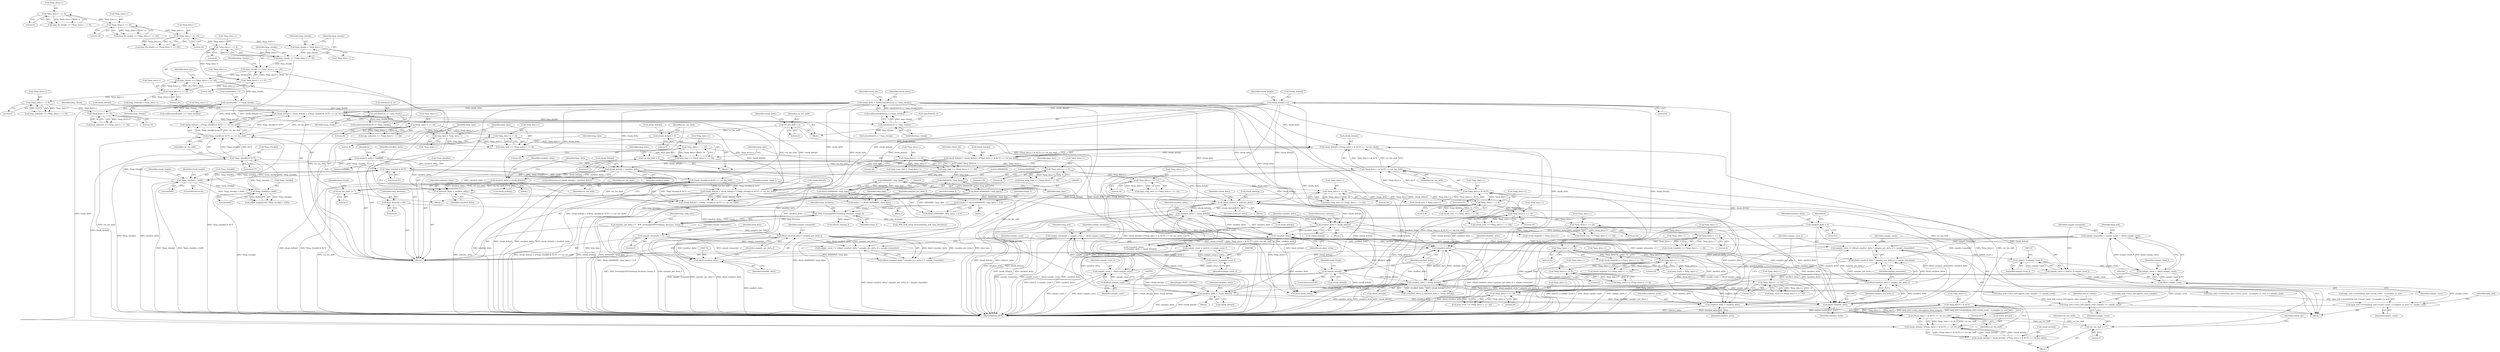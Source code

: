 digraph "0_wildmidi_660b513d99bced8783a4a5984ac2f742c74ebbdd_0@API" {
"1001189" [label="(Call,sample_remainder = sample_count_f - (float) sample_count)"];
"1001191" [label="(Call,sample_count_f - (float) sample_count)"];
"1001186" [label="(Call,(uint32_t) sample_count_f)"];
"1001175" [label="(Call,sample_count_f= (((float) smallest_delta * samples_per_delta_f) + sample_remainder))"];
"1001178" [label="(Call,(float) smallest_delta * samples_per_delta_f)"];
"1001179" [label="(Call,(float) smallest_delta)"];
"1000857" [label="(Call,smallest_delta > chunk_delta[i])"];
"1000855" [label="(Call,!smallest_delta)"];
"1001165" [label="(Call,smallest_delta = chunk_delta[i])"];
"1001056" [label="(Call,chunk_delta[i] = 0)"];
"1000501" [label="(Call,chunk_delta = malloc(sizeof(uint32_t) * hmp_chunks))"];
"1000503" [label="(Call,malloc(sizeof(uint32_t) * hmp_chunks))"];
"1000504" [label="(Call,sizeof(uint32_t) * hmp_chunks)"];
"1000497" [label="(Call,sizeof(uint32_t) * hmp_chunks)"];
"1000490" [label="(Call,sizeof(uint8_t *) * hmp_chunks)"];
"1000327" [label="(Call,hmp_chunks += (*hmp_data++ << 24))"];
"1000329" [label="(Call,*hmp_data++ << 24)"];
"1000322" [label="(Call,*hmp_data++ << 16)"];
"1000315" [label="(Call,*hmp_data++ << 8)"];
"1000292" [label="(Call,*hmp_data++ << 24)"];
"1000285" [label="(Call,*hmp_data++ << 16)"];
"1000278" [label="(Call,*hmp_data++ << 8)"];
"1000320" [label="(Call,hmp_chunks += (*hmp_data++ << 16))"];
"1000313" [label="(Call,hmp_chunks += (*hmp_data++ << 8))"];
"1000308" [label="(Call,hmp_chunks = *hmp_data++)"];
"1001151" [label="(Call,!chunk_delta[i])"];
"1001127" [label="(Call,chunk_delta[i] = chunk_delta[i] + ((*hmp_chunk[i] & 0x7F) << var_len_shift))"];
"1001081" [label="(Call,chunk_delta[i] = chunk_delta[i] + ((*hmp_chunk[i] & 0x7F) << var_len_shift))"];
"1001089" [label="(Call,(*hmp_chunk[i] & 0x7F) << var_len_shift)"];
"1001090" [label="(Call,*hmp_chunk[i] & 0x7F)"];
"1001108" [label="(Call,*hmp_chunk[i] < 0x80)"];
"1001136" [label="(Call,*hmp_chunk[i] & 0x7F)"];
"1001066" [label="(Call,*hmp_chunk[i] < 0x80)"];
"1001097" [label="(Call,var_len_shift += 7)"];
"1001053" [label="(Call,var_len_shift = 0)"];
"1001135" [label="(Call,(*hmp_chunk[i] & 0x7F) << var_len_shift)"];
"1001159" [label="(Call,smallest_delta > chunk_delta[i])"];
"1001157" [label="(Call,!smallest_delta)"];
"1000863" [label="(Call,smallest_delta = chunk_delta[i])"];
"1000843" [label="(Call,chunk_delta[i] -= subtract_delta)"];
"1001172" [label="(Call,subtract_delta = smallest_delta)"];
"1000820" [label="(Call,smallest_delta = 0)"];
"1000771" [label="(Call,subtract_delta = smallest_delta)"];
"1000731" [label="(Call,chunk_delta[i] < smallest_delta)"];
"1000711" [label="(Call,chunk_delta[i] = chunk_delta[i] | ((*hmp_data++ & 0x7F) << var_len_shift))"];
"1000715" [label="(Call,chunk_delta[i] | ((*hmp_data++ & 0x7F) << var_len_shift))"];
"1000685" [label="(Call,chunk_delta[i] = chunk_delta[i] | ((*hmp_data++ & 0x7F) << var_len_shift))"];
"1000689" [label="(Call,chunk_delta[i] | ((*hmp_data++ & 0x7F) << var_len_shift))"];
"1000669" [label="(Call,chunk_delta[i] = 0)"];
"1000693" [label="(Call,(*hmp_data++ & 0x7F) << var_len_shift)"];
"1000694" [label="(Call,*hmp_data++ & 0x7F)"];
"1000657" [label="(Call,*hmp_data++ << 24)"];
"1000650" [label="(Call,*hmp_data++ << 16)"];
"1000643" [label="(Call,*hmp_data++ << 8)"];
"1000607" [label="(Call,*hmp_data++ << 24)"];
"1000598" [label="(Call,*hmp_data++ << 16)"];
"1000589" [label="(Call,*hmp_data++ << 8)"];
"1000566" [label="(Call,*hmp_data++ << 24)"];
"1000559" [label="(Call,*hmp_data++ << 16)"];
"1000552" [label="(Call,*hmp_data++ << 8)"];
"1000449" [label="(Call,*hmp_data++ << 24)"];
"1000442" [label="(Call,*hmp_data++ << 16)"];
"1000435" [label="(Call,*hmp_data++ << 8)"];
"1000392" [label="(Call,*hmp_data++ << 24)"];
"1000385" [label="(Call,*hmp_data++ << 16)"];
"1000378" [label="(Call,*hmp_data++ << 8)"];
"1000358" [label="(Call,*hmp_data++ << 24)"];
"1000351" [label="(Call,*hmp_data++ << 16)"];
"1000344" [label="(Call,*hmp_data++ << 8)"];
"1000720" [label="(Call,*hmp_data++ & 0x7F)"];
"1000700" [label="(Call,var_len_shift += 7)"];
"1000674" [label="(Call,var_len_shift = 0)"];
"1000719" [label="(Call,(*hmp_data++ & 0x7F) << var_len_shift)"];
"1000737" [label="(Call,smallest_delta = chunk_delta[i])"];
"1000522" [label="(Call,smallest_delta = 0xffffffff)"];
"1000777" [label="(Call,(float) smallest_delta * samples_per_delta_f)"];
"1000778" [label="(Call,(float) smallest_delta)"];
"1000423" [label="(Call,samples_per_delta_f = _WM_GetSamplesPerTick(hmp_divisions, tempo_f))"];
"1000425" [label="(Call,_WM_GetSamplesPerTick(hmp_divisions, tempo_f))"];
"1000368" [label="(Call,hmp_divisions = 60)"];
"1000416" [label="(Call,tempo_f = (float) (60000000 / hmp_bpm))"];
"1000418" [label="(Call,(float) (60000000 / hmp_bpm))"];
"1000420" [label="(Call,60000000 / hmp_bpm)"];
"1000390" [label="(Call,hmp_bpm += (*hmp_data++ << 24))"];
"1000383" [label="(Call,hmp_bpm += (*hmp_data++ << 16))"];
"1000376" [label="(Call,hmp_bpm += (*hmp_data++ << 8))"];
"1000371" [label="(Call,hmp_bpm = *hmp_data++)"];
"1000405" [label="(Call,tempo_f = (float) (60000000 / hmp_bpm) + 0.5f)"];
"1000408" [label="(Call,(float) (60000000 / hmp_bpm))"];
"1000410" [label="(Call,60000000 / hmp_bpm)"];
"1000788" [label="(Call,sample_remainder = sample_count_f - (float) sample_count)"];
"1000790" [label="(Call,sample_count_f - (float) sample_count)"];
"1000785" [label="(Call,(uint32_t) sample_count_f)"];
"1000774" [label="(Call,sample_count_f = (((float) smallest_delta * samples_per_delta_f) + sample_remainder))"];
"1000190" [label="(Call,sample_remainder = 0)"];
"1000792" [label="(Call,(float) sample_count)"];
"1000783" [label="(Call,sample_count = (uint32_t) sample_count_f)"];
"1001189" [label="(Call,sample_remainder = sample_count_f - (float) sample_count)"];
"1001193" [label="(Call,(float) sample_count)"];
"1001184" [label="(Call,sample_count = (uint32_t) sample_count_f)"];
"1001177" [label="(Call,((float) smallest_delta * samples_per_delta_f) + sample_remainder)"];
"1001196" [label="(Call,hmp_mdi->events[hmp_mdi->event_count - 1].samples_to_next += sample_count)"];
"1001209" [label="(Call,hmp_mdi->extra_info.approx_total_samples += sample_count)"];
"1001109" [label="(Call,*hmp_chunk[i])"];
"1000359" [label="(Call,*hmp_data++)"];
"1001058" [label="(Identifier,chunk_delta)"];
"1000279" [label="(Call,*hmp_data++)"];
"1000443" [label="(Call,*hmp_data++)"];
"1001053" [label="(Call,var_len_shift = 0)"];
"1001183" [label="(Identifier,sample_remainder)"];
"1000386" [label="(Call,*hmp_data++)"];
"1000731" [label="(Call,chunk_delta[i] < smallest_delta)"];
"1000335" [label="(Identifier,hmp_size)"];
"1000854" [label="(Call,(!smallest_delta)\n                        || (smallest_delta > chunk_delta[i]))"];
"1001057" [label="(Call,chunk_delta[i])"];
"1000442" [label="(Call,*hmp_data++ << 16)"];
"1000690" [label="(Call,chunk_delta[i])"];
"1000739" [label="(Call,chunk_delta[i])"];
"1001082" [label="(Call,chunk_delta[i])"];
"1000405" [label="(Call,tempo_f = (float) (60000000 / hmp_bpm) + 0.5f)"];
"1000736" [label="(Block,)"];
"1000497" [label="(Call,sizeof(uint32_t) * hmp_chunks)"];
"1000426" [label="(Identifier,hmp_divisions)"];
"1000743" [label="(Identifier,hmp_data)"];
"1000594" [label="(Call,chunk_length[i] += (*hmp_data++ << 16))"];
"1001102" [label="(Identifier,hmp_chunk)"];
"1000732" [label="(Call,chunk_delta[i])"];
"1001152" [label="(Call,chunk_delta[i])"];
"1000433" [label="(Call,hmp_song_time += (*hmp_data++ << 8))"];
"1000429" [label="(Identifier,hmp_song_time)"];
"1001193" [label="(Call,(float) sample_count)"];
"1000699" [label="(Identifier,var_len_shift)"];
"1001181" [label="(Identifier,smallest_delta)"];
"1000345" [label="(Call,*hmp_data++)"];
"1001195" [label="(Identifier,sample_count)"];
"1000792" [label="(Call,(float) sample_count)"];
"1001174" [label="(Identifier,smallest_delta)"];
"1000326" [label="(Literal,16)"];
"1000843" [label="(Call,chunk_delta[i] -= subtract_delta)"];
"1001160" [label="(Identifier,smallest_delta)"];
"1000412" [label="(Identifier,hmp_bpm)"];
"1000396" [label="(Literal,24)"];
"1000705" [label="(Identifier,chunk_ofs)"];
"1000737" [label="(Call,smallest_delta = chunk_delta[i])"];
"1001164" [label="(Block,)"];
"1000636" [label="(Call,hmp_track = *hmp_data++)"];
"1001175" [label="(Call,sample_count_f= (((float) smallest_delta * samples_per_delta_f) + sample_remainder))"];
"1000435" [label="(Call,*hmp_data++ << 8)"];
"1001141" [label="(Literal,0x7F)"];
"1000342" [label="(Call,hmp_unknown += (*hmp_data++ << 8))"];
"1000695" [label="(Call,*hmp_data++)"];
"1000377" [label="(Identifier,hmp_bpm)"];
"1000315" [label="(Call,*hmp_data++ << 8)"];
"1000344" [label="(Call,*hmp_data++ << 8)"];
"1000771" [label="(Call,subtract_delta = smallest_delta)"];
"1000407" [label="(Call,(float) (60000000 / hmp_bpm) + 0.5f)"];
"1000808" [label="(Call,hmp_mdi->extra_info.approx_total_samples += sample_count)"];
"1000490" [label="(Call,sizeof(uint8_t *) * hmp_chunks)"];
"1000502" [label="(Identifier,chunk_delta)"];
"1000607" [label="(Call,*hmp_data++ << 24)"];
"1000822" [label="(Literal,0)"];
"1000293" [label="(Call,*hmp_data++)"];
"1001078" [label="(Identifier,chunk_length)"];
"1000378" [label="(Call,*hmp_data++ << 8)"];
"1000598" [label="(Call,*hmp_data++ << 16)"];
"1001089" [label="(Call,(*hmp_chunk[i] & 0x7F) << var_len_shift)"];
"1000599" [label="(Call,*hmp_data++)"];
"1000321" [label="(Identifier,hmp_chunks)"];
"1001127" [label="(Call,chunk_delta[i] = chunk_delta[i] + ((*hmp_chunk[i] & 0x7F) << var_len_shift))"];
"1001215" [label="(Identifier,sample_count)"];
"1000863" [label="(Call,smallest_delta = chunk_delta[i])"];
"1000648" [label="(Call,hmp_track += (*hmp_data++ << 16))"];
"1000785" [label="(Call,(uint32_t) sample_count_f)"];
"1000686" [label="(Call,chunk_delta[i])"];
"1000776" [label="(Call,((float) smallest_delta * samples_per_delta_f) + sample_remainder)"];
"1001271" [label="(Call,free(chunk_delta))"];
"1000735" [label="(Identifier,smallest_delta)"];
"1000501" [label="(Call,chunk_delta = malloc(sizeof(uint32_t) * hmp_chunks))"];
"1001173" [label="(Identifier,subtract_delta)"];
"1000674" [label="(Call,var_len_shift = 0)"];
"1000106" [label="(Block,)"];
"1000425" [label="(Call,_WM_GetSamplesPerTick(hmp_divisions, tempo_f))"];
"1001157" [label="(Call,!smallest_delta)"];
"1001182" [label="(Identifier,samples_per_delta_f)"];
"1000556" [label="(Literal,8)"];
"1000702" [label="(Literal,7)"];
"1000491" [label="(Call,sizeof(uint8_t *))"];
"1000523" [label="(Identifier,smallest_delta)"];
"1000651" [label="(Call,*hmp_data++)"];
"1000420" [label="(Call,60000000 / hmp_bpm)"];
"1000406" [label="(Identifier,tempo_f)"];
"1000780" [label="(Identifier,smallest_delta)"];
"1000484" [label="(Call,(uint32_t)tempo_f)"];
"1000552" [label="(Call,*hmp_data++ << 8)"];
"1000567" [label="(Call,*hmp_data++)"];
"1000362" [label="(Literal,24)"];
"1000869" [label="(ControlStructure,do)"];
"1000404" [label="(Block,)"];
"1000322" [label="(Call,*hmp_data++ << 16)"];
"1001178" [label="(Call,(float) smallest_delta * samples_per_delta_f)"];
"1000570" [label="(Literal,24)"];
"1000330" [label="(Call,*hmp_data++)"];
"1001131" [label="(Call,chunk_delta[i] + ((*hmp_chunk[i] & 0x7F) << var_len_shift))"];
"1000496" [label="(Call,malloc(sizeof(uint32_t) * hmp_chunks))"];
"1001179" [label="(Call,(float) smallest_delta)"];
"1001066" [label="(Call,*hmp_chunk[i] < 0x80)"];
"1000191" [label="(Identifier,sample_remainder)"];
"1001209" [label="(Call,hmp_mdi->extra_info.approx_total_samples += sample_count)"];
"1000550" [label="(Call,chunk_num += (*hmp_data++ << 8))"];
"1001055" [label="(Literal,0)"];
"1000415" [label="(Block,)"];
"1000384" [label="(Identifier,hmp_bpm)"];
"1001200" [label="(Identifier,hmp_mdi)"];
"1000352" [label="(Call,*hmp_data++)"];
"1001085" [label="(Call,chunk_delta[i] + ((*hmp_chunk[i] & 0x7F) << var_len_shift))"];
"1001159" [label="(Call,smallest_delta > chunk_delta[i])"];
"1000282" [label="(Literal,8)"];
"1001170" [label="(JumpTarget,NEXT_CHUNK:)"];
"1001189" [label="(Call,sample_remainder = sample_count_f - (float) sample_count)"];
"1000847" [label="(Identifier,subtract_delta)"];
"1000427" [label="(Identifier,tempo_f)"];
"1000655" [label="(Call,hmp_track += (*hmp_data++ << 24))"];
"1001184" [label="(Call,sample_count = (uint32_t) sample_count_f)"];
"1000440" [label="(Call,hmp_song_time += (*hmp_data++ << 16))"];
"1000864" [label="(Identifier,smallest_delta)"];
"1000856" [label="(Identifier,smallest_delta)"];
"1000719" [label="(Call,(*hmp_data++ & 0x7F) << var_len_shift)"];
"1000641" [label="(Call,hmp_track += (*hmp_data++ << 8))"];
"1000383" [label="(Call,hmp_bpm += (*hmp_data++ << 16))"];
"1000195" [label="(Identifier,hmp_data)"];
"1001191" [label="(Call,sample_count_f - (float) sample_count)"];
"1000728" [label="(Identifier,chunk_ofs)"];
"1000557" [label="(Call,chunk_num += (*hmp_data++ << 16))"];
"1000644" [label="(Call,*hmp_data++)"];
"1000489" [label="(Call,malloc(sizeof(uint8_t *) * hmp_chunks))"];
"1000773" [label="(Identifier,smallest_delta)"];
"1000658" [label="(Call,*hmp_data++)"];
"1000351" [label="(Call,*hmp_data++ << 16)"];
"1000791" [label="(Identifier,sample_count_f)"];
"1000654" [label="(Literal,16)"];
"1000794" [label="(Identifier,sample_count)"];
"1001099" [label="(Literal,7)"];
"1000725" [label="(Identifier,var_len_shift)"];
"1001108" [label="(Call,*hmp_chunk[i] < 0x80)"];
"1000563" [label="(Literal,16)"];
"1000192" [label="(Literal,0)"];
"1000589" [label="(Call,*hmp_data++ << 8)"];
"1001064" [label="(Identifier,chunk_length)"];
"1000389" [label="(Literal,16)"];
"1000608" [label="(Call,*hmp_data++)"];
"1000724" [label="(Literal,0x7F)"];
"1001117" [label="(Identifier,chunk_length)"];
"1000390" [label="(Call,hmp_bpm += (*hmp_data++ << 24))"];
"1000296" [label="(Literal,24)"];
"1000868" [label="(ControlStructure,continue;)"];
"1000408" [label="(Call,(float) (60000000 / hmp_bpm))"];
"1000559" [label="(Call,*hmp_data++ << 16)"];
"1000566" [label="(Call,*hmp_data++ << 24)"];
"1000781" [label="(Identifier,samples_per_delta_f)"];
"1000413" [label="(Literal,0.5f)"];
"1000855" [label="(Call,!smallest_delta)"];
"1000698" [label="(Literal,0x7F)"];
"1000789" [label="(Identifier,sample_remainder)"];
"1001142" [label="(Identifier,var_len_shift)"];
"1000504" [label="(Call,sizeof(uint32_t) * hmp_chunks)"];
"1000398" [label="(Identifier,hmp_size)"];
"1000527" [label="(Identifier,i)"];
"1000310" [label="(Call,*hmp_data++)"];
"1000870" [label="(Block,)"];
"1000507" [label="(Identifier,hmp_chunks)"];
"1001208" [label="(Identifier,sample_count)"];
"1000738" [label="(Identifier,smallest_delta)"];
"1000428" [label="(Call,hmp_song_time = *hmp_data++)"];
"1000782" [label="(Identifier,sample_remainder)"];
"1000553" [label="(Call,*hmp_data++)"];
"1000371" [label="(Call,hmp_bpm = *hmp_data++)"];
"1000308" [label="(Call,hmp_chunks = *hmp_data++)"];
"1001210" [label="(Call,hmp_mdi->extra_info.approx_total_samples)"];
"1000819" [label="(Block,)"];
"1000700" [label="(Call,var_len_shift += 7)"];
"1001287" [label="(MethodReturn,RET)"];
"1000784" [label="(Identifier,sample_count)"];
"1000329" [label="(Call,*hmp_data++ << 24)"];
"1001097" [label="(Call,var_len_shift += 7)"];
"1000850" [label="(Identifier,chunk_delta)"];
"1000859" [label="(Call,chunk_delta[i])"];
"1000788" [label="(Call,sample_remainder = sample_count_f - (float) sample_count)"];
"1000424" [label="(Identifier,samples_per_delta_f)"];
"1001186" [label="(Call,(uint32_t) sample_count_f)"];
"1000333" [label="(Literal,24)"];
"1001062" [label="(Call,chunk_length[i] && *hmp_chunk[i] < 0x80)"];
"1000715" [label="(Call,chunk_delta[i] | ((*hmp_data++ & 0x7F) << var_len_shift))"];
"1000376" [label="(Call,hmp_bpm += (*hmp_data++ << 8))"];
"1001098" [label="(Identifier,var_len_shift)"];
"1000382" [label="(Literal,8)"];
"1001196" [label="(Call,hmp_mdi->events[hmp_mdi->event_count - 1].samples_to_next += sample_count)"];
"1001190" [label="(Identifier,sample_remainder)"];
"1000511" [label="(Call,sizeof(uint32_t) * hmp_chunks)"];
"1001137" [label="(Call,*hmp_chunk[i])"];
"1001054" [label="(Identifier,var_len_shift)"];
"1000393" [label="(Call,*hmp_data++)"];
"1000643" [label="(Call,*hmp_data++ << 8)"];
"1000379" [label="(Call,*hmp_data++)"];
"1001166" [label="(Identifier,smallest_delta)"];
"1000285" [label="(Call,*hmp_data++ << 16)"];
"1000585" [label="(Call,chunk_length[i] += (*hmp_data++ << 8))"];
"1000411" [label="(Literal,60000000)"];
"1000877" [label="(Identifier,hmp_chunk)"];
"1001176" [label="(Identifier,sample_count_f)"];
"1001172" [label="(Call,subtract_delta = smallest_delta)"];
"1000447" [label="(Call,hmp_song_time += (*hmp_data++ << 24))"];
"1001091" [label="(Call,*hmp_chunk[i])"];
"1000844" [label="(Call,chunk_delta[i])"];
"1000290" [label="(Call,hmp_file_length += (*hmp_data++ << 24))"];
"1000650" [label="(Call,*hmp_data++ << 16)"];
"1000817" [label="(Identifier,end_of_chunks)"];
"1001071" [label="(Literal,0x80)"];
"1000349" [label="(Call,hmp_unknown += (*hmp_data++ << 16))"];
"1000479" [label="(Call,_WM_midi_setup_divisions(hmp_mdi, hmp_divisions))"];
"1000661" [label="(Literal,24)"];
"1000545" [label="(Call,chunk_num = *hmp_data++)"];
"1000842" [label="(Block,)"];
"1000602" [label="(Literal,16)"];
"1000684" [label="(Block,)"];
"1001056" [label="(Call,chunk_delta[i] = 0)"];
"1000320" [label="(Call,hmp_chunks += (*hmp_data++ << 16))"];
"1001090" [label="(Call,*hmp_chunk[i] & 0x7F)"];
"1001156" [label="(Call,(!smallest_delta) || (smallest_delta > chunk_delta[i]))"];
"1000289" [label="(Literal,16)"];
"1001145" [label="(Identifier,hmp_chunk)"];
"1000372" [label="(Identifier,hmp_bpm)"];
"1000313" [label="(Call,hmp_chunks += (*hmp_data++ << 8))"];
"1000368" [label="(Call,hmp_divisions = 60)"];
"1001188" [label="(Identifier,sample_count_f)"];
"1000712" [label="(Call,chunk_delta[i])"];
"1000453" [label="(Literal,24)"];
"1000328" [label="(Identifier,hmp_chunks)"];
"1000593" [label="(Literal,8)"];
"1001095" [label="(Literal,0x7F)"];
"1001161" [label="(Call,chunk_delta[i])"];
"1000358" [label="(Call,*hmp_data++ << 24)"];
"1001136" [label="(Call,*hmp_chunk[i] & 0x7F)"];
"1000701" [label="(Identifier,var_len_shift)"];
"1000720" [label="(Call,*hmp_data++ & 0x7F)"];
"1000673" [label="(Literal,0)"];
"1000278" [label="(Call,*hmp_data++ << 8)"];
"1001192" [label="(Identifier,sample_count_f)"];
"1000657" [label="(Call,*hmp_data++ << 24)"];
"1000778" [label="(Call,(float) smallest_delta)"];
"1000283" [label="(Call,hmp_file_length += (*hmp_data++ << 16))"];
"1000694" [label="(Call,*hmp_data++ & 0x7F)"];
"1000385" [label="(Call,*hmp_data++ << 16)"];
"1001165" [label="(Call,smallest_delta = chunk_delta[i])"];
"1000858" [label="(Identifier,smallest_delta)"];
"1000416" [label="(Call,tempo_f = (float) (60000000 / hmp_bpm))"];
"1000685" [label="(Call,chunk_delta[i] = chunk_delta[i] | ((*hmp_data++ & 0x7F) << var_len_shift))"];
"1000693" [label="(Call,(*hmp_data++ & 0x7F) << var_len_shift)"];
"1000503" [label="(Call,malloc(sizeof(uint32_t) * hmp_chunks))"];
"1001177" [label="(Call,((float) smallest_delta * samples_per_delta_f) + sample_remainder)"];
"1000417" [label="(Identifier,tempo_f)"];
"1000369" [label="(Identifier,hmp_divisions)"];
"1000689" [label="(Call,chunk_delta[i] | ((*hmp_data++ & 0x7F) << var_len_shift))"];
"1000498" [label="(Call,sizeof(uint32_t))"];
"1000675" [label="(Identifier,var_len_shift)"];
"1000676" [label="(Literal,0)"];
"1001073" [label="(ControlStructure,do)"];
"1000450" [label="(Call,*hmp_data++)"];
"1001185" [label="(Identifier,sample_count)"];
"1000355" [label="(Literal,16)"];
"1000316" [label="(Call,*hmp_data++)"];
"1000423" [label="(Call,samples_per_delta_f = _WM_GetSamplesPerTick(hmp_divisions, tempo_f))"];
"1001074" [label="(Block,)"];
"1000560" [label="(Call,*hmp_data++)"];
"1000799" [label="(Identifier,hmp_mdi)"];
"1001212" [label="(Identifier,hmp_mdi)"];
"1000857" [label="(Call,smallest_delta > chunk_delta[i])"];
"1000564" [label="(Call,chunk_num += (*hmp_data++ << 24))"];
"1000669" [label="(Call,chunk_delta[i] = 0)"];
"1000524" [label="(Literal,0xffffffff)"];
"1001135" [label="(Call,(*hmp_chunk[i] & 0x7F) << var_len_shift)"];
"1000286" [label="(Call,*hmp_data++)"];
"1000439" [label="(Literal,8)"];
"1000505" [label="(Call,sizeof(uint32_t))"];
"1001060" [label="(Literal,0)"];
"1000327" [label="(Call,hmp_chunks += (*hmp_data++ << 24))"];
"1000418" [label="(Call,(float) (60000000 / hmp_bpm))"];
"1000392" [label="(Call,*hmp_data++ << 24)"];
"1000410" [label="(Call,60000000 / hmp_bpm)"];
"1000500" [label="(Identifier,hmp_chunks)"];
"1000821" [label="(Identifier,smallest_delta)"];
"1000721" [label="(Call,*hmp_data++)"];
"1000323" [label="(Call,*hmp_data++)"];
"1001158" [label="(Identifier,smallest_delta)"];
"1000446" [label="(Literal,16)"];
"1000774" [label="(Call,sample_count_f = (((float) smallest_delta * samples_per_delta_f) + sample_remainder))"];
"1001113" [label="(Literal,0x80)"];
"1000865" [label="(Call,chunk_delta[i])"];
"1000493" [label="(Identifier,hmp_chunks)"];
"1000190" [label="(Call,sample_remainder = 0)"];
"1001081" [label="(Call,chunk_delta[i] = chunk_delta[i] + ((*hmp_chunk[i] & 0x7F) << var_len_shift))"];
"1000795" [label="(Call,hmp_mdi->events[hmp_mdi->event_count - 1].samples_to_next += sample_count)"];
"1000777" [label="(Call,(float) smallest_delta * samples_per_delta_f)"];
"1001151" [label="(Call,!chunk_delta[i])"];
"1000309" [label="(Identifier,hmp_chunks)"];
"1000730" [label="(ControlStructure,if (chunk_delta[i] < smallest_delta))"];
"1000314" [label="(Identifier,hmp_chunks)"];
"1000711" [label="(Call,chunk_delta[i] = chunk_delta[i] | ((*hmp_data++ & 0x7F) << var_len_shift))"];
"1000337" [label="(Call,hmp_unknown = *hmp_data++)"];
"1000534" [label="(Block,)"];
"1000292" [label="(Call,*hmp_data++ << 24)"];
"1000647" [label="(Literal,8)"];
"1001197" [label="(Call,hmp_mdi->events[hmp_mdi->event_count - 1].samples_to_next)"];
"1000790" [label="(Call,sample_count_f - (float) sample_count)"];
"1000783" [label="(Call,sample_count = (uint32_t) sample_count_f)"];
"1001167" [label="(Call,chunk_delta[i])"];
"1001067" [label="(Call,*hmp_chunk[i])"];
"1001096" [label="(Identifier,var_len_shift)"];
"1000522" [label="(Call,smallest_delta = 0xffffffff)"];
"1001128" [label="(Call,chunk_delta[i])"];
"1000449" [label="(Call,*hmp_data++ << 24)"];
"1000590" [label="(Call,*hmp_data++)"];
"1000276" [label="(Call,hmp_file_length += (*hmp_data++ << 8))"];
"1000391" [label="(Identifier,hmp_bpm)"];
"1000603" [label="(Call,chunk_length[i] += (*hmp_data++ << 24))"];
"1000348" [label="(Literal,8)"];
"1000670" [label="(Call,chunk_delta[i])"];
"1000436" [label="(Call,*hmp_data++)"];
"1000509" [label="(Identifier,chunk_ofs)"];
"1000825" [label="(Identifier,i)"];
"1000862" [label="(Block,)"];
"1000578" [label="(Call,chunk_length[i] = *hmp_data++)"];
"1000680" [label="(Identifier,hmp_data)"];
"1000611" [label="(Literal,24)"];
"1000370" [label="(Literal,60)"];
"1000775" [label="(Identifier,sample_count_f)"];
"1000787" [label="(Identifier,sample_count_f)"];
"1000716" [label="(Call,chunk_delta[i])"];
"1000356" [label="(Call,hmp_unknown += (*hmp_data++ << 24))"];
"1000772" [label="(Identifier,subtract_delta)"];
"1000373" [label="(Call,*hmp_data++)"];
"1000319" [label="(Literal,8)"];
"1000820" [label="(Call,smallest_delta = 0)"];
"1000421" [label="(Literal,60000000)"];
"1000422" [label="(Identifier,hmp_bpm)"];
"1001189" -> "1000819"  [label="AST: "];
"1001189" -> "1001191"  [label="CFG: "];
"1001190" -> "1001189"  [label="AST: "];
"1001191" -> "1001189"  [label="AST: "];
"1001200" -> "1001189"  [label="CFG: "];
"1001189" -> "1001287"  [label="DDG: sample_remainder"];
"1001189" -> "1001287"  [label="DDG: sample_count_f - (float) sample_count"];
"1001189" -> "1001175"  [label="DDG: sample_remainder"];
"1001189" -> "1001177"  [label="DDG: sample_remainder"];
"1001191" -> "1001189"  [label="DDG: sample_count_f"];
"1001191" -> "1001189"  [label="DDG: (float) sample_count"];
"1001191" -> "1001193"  [label="CFG: "];
"1001192" -> "1001191"  [label="AST: "];
"1001193" -> "1001191"  [label="AST: "];
"1001191" -> "1001287"  [label="DDG: sample_count_f"];
"1001191" -> "1001287"  [label="DDG: (float) sample_count"];
"1001186" -> "1001191"  [label="DDG: sample_count_f"];
"1001193" -> "1001191"  [label="DDG: sample_count"];
"1001186" -> "1001184"  [label="AST: "];
"1001186" -> "1001188"  [label="CFG: "];
"1001187" -> "1001186"  [label="AST: "];
"1001188" -> "1001186"  [label="AST: "];
"1001184" -> "1001186"  [label="CFG: "];
"1001186" -> "1001184"  [label="DDG: sample_count_f"];
"1001175" -> "1001186"  [label="DDG: sample_count_f"];
"1001175" -> "1000819"  [label="AST: "];
"1001175" -> "1001177"  [label="CFG: "];
"1001176" -> "1001175"  [label="AST: "];
"1001177" -> "1001175"  [label="AST: "];
"1001185" -> "1001175"  [label="CFG: "];
"1001175" -> "1001287"  [label="DDG: ((float) smallest_delta * samples_per_delta_f) + sample_remainder"];
"1001178" -> "1001175"  [label="DDG: (float) smallest_delta"];
"1001178" -> "1001175"  [label="DDG: samples_per_delta_f"];
"1000788" -> "1001175"  [label="DDG: sample_remainder"];
"1001178" -> "1001177"  [label="AST: "];
"1001178" -> "1001182"  [label="CFG: "];
"1001179" -> "1001178"  [label="AST: "];
"1001182" -> "1001178"  [label="AST: "];
"1001183" -> "1001178"  [label="CFG: "];
"1001178" -> "1001287"  [label="DDG: (float) smallest_delta"];
"1001178" -> "1001287"  [label="DDG: samples_per_delta_f"];
"1001178" -> "1001177"  [label="DDG: (float) smallest_delta"];
"1001178" -> "1001177"  [label="DDG: samples_per_delta_f"];
"1001179" -> "1001178"  [label="DDG: smallest_delta"];
"1000777" -> "1001178"  [label="DDG: samples_per_delta_f"];
"1001179" -> "1001181"  [label="CFG: "];
"1001180" -> "1001179"  [label="AST: "];
"1001181" -> "1001179"  [label="AST: "];
"1001182" -> "1001179"  [label="CFG: "];
"1001179" -> "1001287"  [label="DDG: smallest_delta"];
"1000857" -> "1001179"  [label="DDG: smallest_delta"];
"1001165" -> "1001179"  [label="DDG: smallest_delta"];
"1000863" -> "1001179"  [label="DDG: smallest_delta"];
"1001159" -> "1001179"  [label="DDG: smallest_delta"];
"1000855" -> "1001179"  [label="DDG: smallest_delta"];
"1001157" -> "1001179"  [label="DDG: smallest_delta"];
"1000820" -> "1001179"  [label="DDG: smallest_delta"];
"1000857" -> "1000854"  [label="AST: "];
"1000857" -> "1000859"  [label="CFG: "];
"1000858" -> "1000857"  [label="AST: "];
"1000859" -> "1000857"  [label="AST: "];
"1000854" -> "1000857"  [label="CFG: "];
"1000857" -> "1001287"  [label="DDG: smallest_delta"];
"1000857" -> "1001287"  [label="DDG: chunk_delta[i]"];
"1000857" -> "1000843"  [label="DDG: chunk_delta[i]"];
"1000857" -> "1000855"  [label="DDG: smallest_delta"];
"1000857" -> "1000854"  [label="DDG: smallest_delta"];
"1000857" -> "1000854"  [label="DDG: chunk_delta[i]"];
"1000855" -> "1000857"  [label="DDG: smallest_delta"];
"1000843" -> "1000857"  [label="DDG: chunk_delta[i]"];
"1000501" -> "1000857"  [label="DDG: chunk_delta"];
"1000857" -> "1000863"  [label="DDG: chunk_delta[i]"];
"1000857" -> "1001157"  [label="DDG: smallest_delta"];
"1000857" -> "1001172"  [label="DDG: smallest_delta"];
"1000857" -> "1001271"  [label="DDG: chunk_delta[i]"];
"1000855" -> "1000854"  [label="AST: "];
"1000855" -> "1000856"  [label="CFG: "];
"1000856" -> "1000855"  [label="AST: "];
"1000858" -> "1000855"  [label="CFG: "];
"1000854" -> "1000855"  [label="CFG: "];
"1000855" -> "1001287"  [label="DDG: smallest_delta"];
"1000855" -> "1000854"  [label="DDG: smallest_delta"];
"1001165" -> "1000855"  [label="DDG: smallest_delta"];
"1000863" -> "1000855"  [label="DDG: smallest_delta"];
"1001159" -> "1000855"  [label="DDG: smallest_delta"];
"1001157" -> "1000855"  [label="DDG: smallest_delta"];
"1000820" -> "1000855"  [label="DDG: smallest_delta"];
"1000855" -> "1001157"  [label="DDG: smallest_delta"];
"1000855" -> "1001172"  [label="DDG: smallest_delta"];
"1001165" -> "1001164"  [label="AST: "];
"1001165" -> "1001167"  [label="CFG: "];
"1001166" -> "1001165"  [label="AST: "];
"1001167" -> "1001165"  [label="AST: "];
"1001170" -> "1001165"  [label="CFG: "];
"1001165" -> "1001287"  [label="DDG: smallest_delta"];
"1001165" -> "1001287"  [label="DDG: chunk_delta[i]"];
"1001165" -> "1001157"  [label="DDG: smallest_delta"];
"1001056" -> "1001165"  [label="DDG: chunk_delta[i]"];
"1000501" -> "1001165"  [label="DDG: chunk_delta"];
"1001151" -> "1001165"  [label="DDG: chunk_delta[i]"];
"1001159" -> "1001165"  [label="DDG: chunk_delta[i]"];
"1001081" -> "1001165"  [label="DDG: chunk_delta[i]"];
"1001165" -> "1001172"  [label="DDG: smallest_delta"];
"1001056" -> "1000870"  [label="AST: "];
"1001056" -> "1001060"  [label="CFG: "];
"1001057" -> "1001056"  [label="AST: "];
"1001060" -> "1001056"  [label="AST: "];
"1001064" -> "1001056"  [label="CFG: "];
"1001056" -> "1001287"  [label="DDG: chunk_delta[i]"];
"1001056" -> "1000843"  [label="DDG: chunk_delta[i]"];
"1001056" -> "1001081"  [label="DDG: chunk_delta[i]"];
"1001056" -> "1001085"  [label="DDG: chunk_delta[i]"];
"1001056" -> "1001127"  [label="DDG: chunk_delta[i]"];
"1001056" -> "1001131"  [label="DDG: chunk_delta[i]"];
"1001056" -> "1001159"  [label="DDG: chunk_delta[i]"];
"1001056" -> "1001271"  [label="DDG: chunk_delta[i]"];
"1000501" -> "1000106"  [label="AST: "];
"1000501" -> "1000503"  [label="CFG: "];
"1000502" -> "1000501"  [label="AST: "];
"1000503" -> "1000501"  [label="AST: "];
"1000509" -> "1000501"  [label="CFG: "];
"1000503" -> "1000501"  [label="DDG: sizeof(uint32_t) * hmp_chunks"];
"1000501" -> "1000689"  [label="DDG: chunk_delta"];
"1000501" -> "1000715"  [label="DDG: chunk_delta"];
"1000501" -> "1000731"  [label="DDG: chunk_delta"];
"1000501" -> "1000737"  [label="DDG: chunk_delta"];
"1000501" -> "1000843"  [label="DDG: chunk_delta"];
"1000501" -> "1000863"  [label="DDG: chunk_delta"];
"1000501" -> "1001081"  [label="DDG: chunk_delta"];
"1000501" -> "1001085"  [label="DDG: chunk_delta"];
"1000501" -> "1001127"  [label="DDG: chunk_delta"];
"1000501" -> "1001131"  [label="DDG: chunk_delta"];
"1000501" -> "1001151"  [label="DDG: chunk_delta"];
"1000501" -> "1001159"  [label="DDG: chunk_delta"];
"1000501" -> "1001271"  [label="DDG: chunk_delta"];
"1000503" -> "1000504"  [label="CFG: "];
"1000504" -> "1000503"  [label="AST: "];
"1000504" -> "1000503"  [label="DDG: hmp_chunks"];
"1000504" -> "1000507"  [label="CFG: "];
"1000505" -> "1000504"  [label="AST: "];
"1000507" -> "1000504"  [label="AST: "];
"1000497" -> "1000504"  [label="DDG: hmp_chunks"];
"1000504" -> "1000511"  [label="DDG: hmp_chunks"];
"1000497" -> "1000496"  [label="AST: "];
"1000497" -> "1000500"  [label="CFG: "];
"1000498" -> "1000497"  [label="AST: "];
"1000500" -> "1000497"  [label="AST: "];
"1000496" -> "1000497"  [label="CFG: "];
"1000497" -> "1000496"  [label="DDG: hmp_chunks"];
"1000490" -> "1000497"  [label="DDG: hmp_chunks"];
"1000490" -> "1000489"  [label="AST: "];
"1000490" -> "1000493"  [label="CFG: "];
"1000491" -> "1000490"  [label="AST: "];
"1000493" -> "1000490"  [label="AST: "];
"1000489" -> "1000490"  [label="CFG: "];
"1000490" -> "1000489"  [label="DDG: hmp_chunks"];
"1000327" -> "1000490"  [label="DDG: hmp_chunks"];
"1000327" -> "1000106"  [label="AST: "];
"1000327" -> "1000329"  [label="CFG: "];
"1000328" -> "1000327"  [label="AST: "];
"1000329" -> "1000327"  [label="AST: "];
"1000335" -> "1000327"  [label="CFG: "];
"1000329" -> "1000327"  [label="DDG: *hmp_data++"];
"1000329" -> "1000327"  [label="DDG: 24"];
"1000320" -> "1000327"  [label="DDG: hmp_chunks"];
"1000329" -> "1000333"  [label="CFG: "];
"1000330" -> "1000329"  [label="AST: "];
"1000333" -> "1000329"  [label="AST: "];
"1000322" -> "1000329"  [label="DDG: *hmp_data++"];
"1000329" -> "1000337"  [label="DDG: *hmp_data++"];
"1000329" -> "1000344"  [label="DDG: *hmp_data++"];
"1000322" -> "1000320"  [label="AST: "];
"1000322" -> "1000326"  [label="CFG: "];
"1000323" -> "1000322"  [label="AST: "];
"1000326" -> "1000322"  [label="AST: "];
"1000320" -> "1000322"  [label="CFG: "];
"1000322" -> "1000320"  [label="DDG: *hmp_data++"];
"1000322" -> "1000320"  [label="DDG: 16"];
"1000315" -> "1000322"  [label="DDG: *hmp_data++"];
"1000315" -> "1000313"  [label="AST: "];
"1000315" -> "1000319"  [label="CFG: "];
"1000316" -> "1000315"  [label="AST: "];
"1000319" -> "1000315"  [label="AST: "];
"1000313" -> "1000315"  [label="CFG: "];
"1000315" -> "1000313"  [label="DDG: *hmp_data++"];
"1000315" -> "1000313"  [label="DDG: 8"];
"1000292" -> "1000315"  [label="DDG: *hmp_data++"];
"1000292" -> "1000290"  [label="AST: "];
"1000292" -> "1000296"  [label="CFG: "];
"1000293" -> "1000292"  [label="AST: "];
"1000296" -> "1000292"  [label="AST: "];
"1000290" -> "1000292"  [label="CFG: "];
"1000292" -> "1000290"  [label="DDG: *hmp_data++"];
"1000292" -> "1000290"  [label="DDG: 24"];
"1000285" -> "1000292"  [label="DDG: *hmp_data++"];
"1000292" -> "1000308"  [label="DDG: *hmp_data++"];
"1000285" -> "1000283"  [label="AST: "];
"1000285" -> "1000289"  [label="CFG: "];
"1000286" -> "1000285"  [label="AST: "];
"1000289" -> "1000285"  [label="AST: "];
"1000283" -> "1000285"  [label="CFG: "];
"1000285" -> "1000283"  [label="DDG: *hmp_data++"];
"1000285" -> "1000283"  [label="DDG: 16"];
"1000278" -> "1000285"  [label="DDG: *hmp_data++"];
"1000278" -> "1000276"  [label="AST: "];
"1000278" -> "1000282"  [label="CFG: "];
"1000279" -> "1000278"  [label="AST: "];
"1000282" -> "1000278"  [label="AST: "];
"1000276" -> "1000278"  [label="CFG: "];
"1000278" -> "1000276"  [label="DDG: *hmp_data++"];
"1000278" -> "1000276"  [label="DDG: 8"];
"1000320" -> "1000106"  [label="AST: "];
"1000321" -> "1000320"  [label="AST: "];
"1000328" -> "1000320"  [label="CFG: "];
"1000313" -> "1000320"  [label="DDG: hmp_chunks"];
"1000313" -> "1000106"  [label="AST: "];
"1000314" -> "1000313"  [label="AST: "];
"1000321" -> "1000313"  [label="CFG: "];
"1000308" -> "1000313"  [label="DDG: hmp_chunks"];
"1000308" -> "1000106"  [label="AST: "];
"1000308" -> "1000310"  [label="CFG: "];
"1000309" -> "1000308"  [label="AST: "];
"1000310" -> "1000308"  [label="AST: "];
"1000314" -> "1000308"  [label="CFG: "];
"1001151" -> "1000869"  [label="AST: "];
"1001151" -> "1001152"  [label="CFG: "];
"1001152" -> "1001151"  [label="AST: "];
"1000877" -> "1001151"  [label="CFG: "];
"1001158" -> "1001151"  [label="CFG: "];
"1001151" -> "1001287"  [label="DDG: !chunk_delta[i]"];
"1001151" -> "1001287"  [label="DDG: chunk_delta[i]"];
"1001151" -> "1000843"  [label="DDG: chunk_delta[i]"];
"1001127" -> "1001151"  [label="DDG: chunk_delta[i]"];
"1001151" -> "1001159"  [label="DDG: chunk_delta[i]"];
"1001151" -> "1001271"  [label="DDG: chunk_delta[i]"];
"1001127" -> "1000870"  [label="AST: "];
"1001127" -> "1001131"  [label="CFG: "];
"1001128" -> "1001127"  [label="AST: "];
"1001131" -> "1001127"  [label="AST: "];
"1001145" -> "1001127"  [label="CFG: "];
"1001127" -> "1001287"  [label="DDG: chunk_delta[i] + ((*hmp_chunk[i] & 0x7F) << var_len_shift)"];
"1001081" -> "1001127"  [label="DDG: chunk_delta[i]"];
"1001135" -> "1001127"  [label="DDG: *hmp_chunk[i] & 0x7F"];
"1001135" -> "1001127"  [label="DDG: var_len_shift"];
"1001081" -> "1001074"  [label="AST: "];
"1001081" -> "1001085"  [label="CFG: "];
"1001082" -> "1001081"  [label="AST: "];
"1001085" -> "1001081"  [label="AST: "];
"1001098" -> "1001081"  [label="CFG: "];
"1001081" -> "1001287"  [label="DDG: chunk_delta[i] + ((*hmp_chunk[i] & 0x7F) << var_len_shift)"];
"1001081" -> "1001287"  [label="DDG: chunk_delta[i]"];
"1001081" -> "1000843"  [label="DDG: chunk_delta[i]"];
"1001089" -> "1001081"  [label="DDG: *hmp_chunk[i] & 0x7F"];
"1001089" -> "1001081"  [label="DDG: var_len_shift"];
"1001081" -> "1001085"  [label="DDG: chunk_delta[i]"];
"1001081" -> "1001131"  [label="DDG: chunk_delta[i]"];
"1001081" -> "1001159"  [label="DDG: chunk_delta[i]"];
"1001081" -> "1001271"  [label="DDG: chunk_delta[i]"];
"1001089" -> "1001085"  [label="AST: "];
"1001089" -> "1001096"  [label="CFG: "];
"1001090" -> "1001089"  [label="AST: "];
"1001096" -> "1001089"  [label="AST: "];
"1001085" -> "1001089"  [label="CFG: "];
"1001089" -> "1001287"  [label="DDG: *hmp_chunk[i] & 0x7F"];
"1001089" -> "1001085"  [label="DDG: *hmp_chunk[i] & 0x7F"];
"1001089" -> "1001085"  [label="DDG: var_len_shift"];
"1001090" -> "1001089"  [label="DDG: *hmp_chunk[i]"];
"1001090" -> "1001089"  [label="DDG: 0x7F"];
"1001097" -> "1001089"  [label="DDG: var_len_shift"];
"1001053" -> "1001089"  [label="DDG: var_len_shift"];
"1001089" -> "1001097"  [label="DDG: var_len_shift"];
"1001090" -> "1001095"  [label="CFG: "];
"1001091" -> "1001090"  [label="AST: "];
"1001095" -> "1001090"  [label="AST: "];
"1001096" -> "1001090"  [label="CFG: "];
"1001108" -> "1001090"  [label="DDG: *hmp_chunk[i]"];
"1001136" -> "1001090"  [label="DDG: *hmp_chunk[i]"];
"1001066" -> "1001090"  [label="DDG: *hmp_chunk[i]"];
"1001090" -> "1001108"  [label="DDG: *hmp_chunk[i]"];
"1001108" -> "1001073"  [label="AST: "];
"1001108" -> "1001113"  [label="CFG: "];
"1001109" -> "1001108"  [label="AST: "];
"1001113" -> "1001108"  [label="AST: "];
"1001078" -> "1001108"  [label="CFG: "];
"1001117" -> "1001108"  [label="CFG: "];
"1001108" -> "1001287"  [label="DDG: *hmp_chunk[i]"];
"1001108" -> "1001287"  [label="DDG: *hmp_chunk[i] < 0x80"];
"1001108" -> "1001062"  [label="DDG: *hmp_chunk[i] < 0x80"];
"1001108" -> "1001066"  [label="DDG: *hmp_chunk[i]"];
"1001108" -> "1001136"  [label="DDG: *hmp_chunk[i]"];
"1001136" -> "1001135"  [label="AST: "];
"1001136" -> "1001141"  [label="CFG: "];
"1001137" -> "1001136"  [label="AST: "];
"1001141" -> "1001136"  [label="AST: "];
"1001142" -> "1001136"  [label="CFG: "];
"1001136" -> "1001287"  [label="DDG: *hmp_chunk[i]"];
"1001136" -> "1001066"  [label="DDG: *hmp_chunk[i]"];
"1001136" -> "1001135"  [label="DDG: *hmp_chunk[i]"];
"1001136" -> "1001135"  [label="DDG: 0x7F"];
"1001066" -> "1001136"  [label="DDG: *hmp_chunk[i]"];
"1001066" -> "1001062"  [label="AST: "];
"1001066" -> "1001071"  [label="CFG: "];
"1001067" -> "1001066"  [label="AST: "];
"1001071" -> "1001066"  [label="AST: "];
"1001062" -> "1001066"  [label="CFG: "];
"1001066" -> "1001287"  [label="DDG: *hmp_chunk[i]"];
"1001066" -> "1001062"  [label="DDG: *hmp_chunk[i]"];
"1001066" -> "1001062"  [label="DDG: 0x80"];
"1001097" -> "1001074"  [label="AST: "];
"1001097" -> "1001099"  [label="CFG: "];
"1001098" -> "1001097"  [label="AST: "];
"1001099" -> "1001097"  [label="AST: "];
"1001102" -> "1001097"  [label="CFG: "];
"1001097" -> "1001287"  [label="DDG: var_len_shift"];
"1001097" -> "1001135"  [label="DDG: var_len_shift"];
"1001053" -> "1000870"  [label="AST: "];
"1001053" -> "1001055"  [label="CFG: "];
"1001054" -> "1001053"  [label="AST: "];
"1001055" -> "1001053"  [label="AST: "];
"1001058" -> "1001053"  [label="CFG: "];
"1001053" -> "1001287"  [label="DDG: var_len_shift"];
"1001053" -> "1001135"  [label="DDG: var_len_shift"];
"1001135" -> "1001131"  [label="AST: "];
"1001135" -> "1001142"  [label="CFG: "];
"1001142" -> "1001135"  [label="AST: "];
"1001131" -> "1001135"  [label="CFG: "];
"1001135" -> "1001287"  [label="DDG: var_len_shift"];
"1001135" -> "1001287"  [label="DDG: *hmp_chunk[i] & 0x7F"];
"1001135" -> "1001131"  [label="DDG: *hmp_chunk[i] & 0x7F"];
"1001135" -> "1001131"  [label="DDG: var_len_shift"];
"1001159" -> "1001156"  [label="AST: "];
"1001159" -> "1001161"  [label="CFG: "];
"1001160" -> "1001159"  [label="AST: "];
"1001161" -> "1001159"  [label="AST: "];
"1001156" -> "1001159"  [label="CFG: "];
"1001159" -> "1001287"  [label="DDG: smallest_delta"];
"1001159" -> "1001287"  [label="DDG: chunk_delta[i]"];
"1001159" -> "1000843"  [label="DDG: chunk_delta[i]"];
"1001159" -> "1001157"  [label="DDG: smallest_delta"];
"1001159" -> "1001156"  [label="DDG: smallest_delta"];
"1001159" -> "1001156"  [label="DDG: chunk_delta[i]"];
"1001157" -> "1001159"  [label="DDG: smallest_delta"];
"1001159" -> "1001172"  [label="DDG: smallest_delta"];
"1001159" -> "1001271"  [label="DDG: chunk_delta[i]"];
"1001157" -> "1001156"  [label="AST: "];
"1001157" -> "1001158"  [label="CFG: "];
"1001158" -> "1001157"  [label="AST: "];
"1001160" -> "1001157"  [label="CFG: "];
"1001156" -> "1001157"  [label="CFG: "];
"1001157" -> "1001287"  [label="DDG: smallest_delta"];
"1001157" -> "1001156"  [label="DDG: smallest_delta"];
"1000863" -> "1001157"  [label="DDG: smallest_delta"];
"1000820" -> "1001157"  [label="DDG: smallest_delta"];
"1001157" -> "1001172"  [label="DDG: smallest_delta"];
"1000863" -> "1000862"  [label="AST: "];
"1000863" -> "1000865"  [label="CFG: "];
"1000864" -> "1000863"  [label="AST: "];
"1000865" -> "1000863"  [label="AST: "];
"1000868" -> "1000863"  [label="CFG: "];
"1000863" -> "1001287"  [label="DDG: chunk_delta[i]"];
"1000863" -> "1001287"  [label="DDG: smallest_delta"];
"1000843" -> "1000863"  [label="DDG: chunk_delta[i]"];
"1000863" -> "1001172"  [label="DDG: smallest_delta"];
"1000843" -> "1000842"  [label="AST: "];
"1000843" -> "1000847"  [label="CFG: "];
"1000844" -> "1000843"  [label="AST: "];
"1000847" -> "1000843"  [label="AST: "];
"1000850" -> "1000843"  [label="CFG: "];
"1000843" -> "1001287"  [label="DDG: chunk_delta[i]"];
"1000843" -> "1001287"  [label="DDG: subtract_delta"];
"1001172" -> "1000843"  [label="DDG: subtract_delta"];
"1000771" -> "1000843"  [label="DDG: subtract_delta"];
"1000731" -> "1000843"  [label="DDG: chunk_delta[i]"];
"1000843" -> "1001271"  [label="DDG: chunk_delta[i]"];
"1001172" -> "1000819"  [label="AST: "];
"1001172" -> "1001174"  [label="CFG: "];
"1001173" -> "1001172"  [label="AST: "];
"1001174" -> "1001172"  [label="AST: "];
"1001176" -> "1001172"  [label="CFG: "];
"1001172" -> "1001287"  [label="DDG: subtract_delta"];
"1000820" -> "1001172"  [label="DDG: smallest_delta"];
"1000820" -> "1000819"  [label="AST: "];
"1000820" -> "1000822"  [label="CFG: "];
"1000821" -> "1000820"  [label="AST: "];
"1000822" -> "1000820"  [label="AST: "];
"1000825" -> "1000820"  [label="CFG: "];
"1000820" -> "1001287"  [label="DDG: smallest_delta"];
"1000771" -> "1000106"  [label="AST: "];
"1000771" -> "1000773"  [label="CFG: "];
"1000772" -> "1000771"  [label="AST: "];
"1000773" -> "1000771"  [label="AST: "];
"1000775" -> "1000771"  [label="CFG: "];
"1000771" -> "1001287"  [label="DDG: subtract_delta"];
"1000731" -> "1000771"  [label="DDG: smallest_delta"];
"1000737" -> "1000771"  [label="DDG: smallest_delta"];
"1000522" -> "1000771"  [label="DDG: smallest_delta"];
"1000731" -> "1000730"  [label="AST: "];
"1000731" -> "1000735"  [label="CFG: "];
"1000732" -> "1000731"  [label="AST: "];
"1000735" -> "1000731"  [label="AST: "];
"1000738" -> "1000731"  [label="CFG: "];
"1000743" -> "1000731"  [label="CFG: "];
"1000731" -> "1001287"  [label="DDG: smallest_delta"];
"1000731" -> "1001287"  [label="DDG: chunk_delta[i] < smallest_delta"];
"1000731" -> "1001287"  [label="DDG: chunk_delta[i]"];
"1000711" -> "1000731"  [label="DDG: chunk_delta[i]"];
"1000737" -> "1000731"  [label="DDG: smallest_delta"];
"1000522" -> "1000731"  [label="DDG: smallest_delta"];
"1000731" -> "1000737"  [label="DDG: chunk_delta[i]"];
"1000731" -> "1000778"  [label="DDG: smallest_delta"];
"1000731" -> "1001271"  [label="DDG: chunk_delta[i]"];
"1000711" -> "1000534"  [label="AST: "];
"1000711" -> "1000715"  [label="CFG: "];
"1000712" -> "1000711"  [label="AST: "];
"1000715" -> "1000711"  [label="AST: "];
"1000728" -> "1000711"  [label="CFG: "];
"1000711" -> "1001287"  [label="DDG: chunk_delta[i] | ((*hmp_data++ & 0x7F) << var_len_shift)"];
"1000715" -> "1000711"  [label="DDG: chunk_delta[i]"];
"1000715" -> "1000711"  [label="DDG: (*hmp_data++ & 0x7F) << var_len_shift"];
"1000715" -> "1000719"  [label="CFG: "];
"1000716" -> "1000715"  [label="AST: "];
"1000719" -> "1000715"  [label="AST: "];
"1000715" -> "1001287"  [label="DDG: (*hmp_data++ & 0x7F) << var_len_shift"];
"1000685" -> "1000715"  [label="DDG: chunk_delta[i]"];
"1000669" -> "1000715"  [label="DDG: chunk_delta[i]"];
"1000719" -> "1000715"  [label="DDG: *hmp_data++ & 0x7F"];
"1000719" -> "1000715"  [label="DDG: var_len_shift"];
"1000685" -> "1000684"  [label="AST: "];
"1000685" -> "1000689"  [label="CFG: "];
"1000686" -> "1000685"  [label="AST: "];
"1000689" -> "1000685"  [label="AST: "];
"1000701" -> "1000685"  [label="CFG: "];
"1000689" -> "1000685"  [label="DDG: chunk_delta[i]"];
"1000689" -> "1000685"  [label="DDG: (*hmp_data++ & 0x7F) << var_len_shift"];
"1000685" -> "1000689"  [label="DDG: chunk_delta[i]"];
"1000689" -> "1000693"  [label="CFG: "];
"1000690" -> "1000689"  [label="AST: "];
"1000693" -> "1000689"  [label="AST: "];
"1000669" -> "1000689"  [label="DDG: chunk_delta[i]"];
"1000693" -> "1000689"  [label="DDG: *hmp_data++ & 0x7F"];
"1000693" -> "1000689"  [label="DDG: var_len_shift"];
"1000669" -> "1000534"  [label="AST: "];
"1000669" -> "1000673"  [label="CFG: "];
"1000670" -> "1000669"  [label="AST: "];
"1000673" -> "1000669"  [label="AST: "];
"1000675" -> "1000669"  [label="CFG: "];
"1000693" -> "1000699"  [label="CFG: "];
"1000694" -> "1000693"  [label="AST: "];
"1000699" -> "1000693"  [label="AST: "];
"1000694" -> "1000693"  [label="DDG: *hmp_data++"];
"1000694" -> "1000693"  [label="DDG: 0x7F"];
"1000700" -> "1000693"  [label="DDG: var_len_shift"];
"1000674" -> "1000693"  [label="DDG: var_len_shift"];
"1000693" -> "1000700"  [label="DDG: var_len_shift"];
"1000694" -> "1000698"  [label="CFG: "];
"1000695" -> "1000694"  [label="AST: "];
"1000698" -> "1000694"  [label="AST: "];
"1000699" -> "1000694"  [label="CFG: "];
"1000657" -> "1000694"  [label="DDG: *hmp_data++"];
"1000694" -> "1000720"  [label="DDG: *hmp_data++"];
"1000657" -> "1000655"  [label="AST: "];
"1000657" -> "1000661"  [label="CFG: "];
"1000658" -> "1000657"  [label="AST: "];
"1000661" -> "1000657"  [label="AST: "];
"1000655" -> "1000657"  [label="CFG: "];
"1000657" -> "1000655"  [label="DDG: *hmp_data++"];
"1000657" -> "1000655"  [label="DDG: 24"];
"1000650" -> "1000657"  [label="DDG: *hmp_data++"];
"1000657" -> "1000720"  [label="DDG: *hmp_data++"];
"1000650" -> "1000648"  [label="AST: "];
"1000650" -> "1000654"  [label="CFG: "];
"1000651" -> "1000650"  [label="AST: "];
"1000654" -> "1000650"  [label="AST: "];
"1000648" -> "1000650"  [label="CFG: "];
"1000650" -> "1000648"  [label="DDG: *hmp_data++"];
"1000650" -> "1000648"  [label="DDG: 16"];
"1000643" -> "1000650"  [label="DDG: *hmp_data++"];
"1000643" -> "1000641"  [label="AST: "];
"1000643" -> "1000647"  [label="CFG: "];
"1000644" -> "1000643"  [label="AST: "];
"1000647" -> "1000643"  [label="AST: "];
"1000641" -> "1000643"  [label="CFG: "];
"1000643" -> "1000641"  [label="DDG: *hmp_data++"];
"1000643" -> "1000641"  [label="DDG: 8"];
"1000607" -> "1000643"  [label="DDG: *hmp_data++"];
"1000607" -> "1000603"  [label="AST: "];
"1000607" -> "1000611"  [label="CFG: "];
"1000608" -> "1000607"  [label="AST: "];
"1000611" -> "1000607"  [label="AST: "];
"1000603" -> "1000607"  [label="CFG: "];
"1000607" -> "1001287"  [label="DDG: *hmp_data++"];
"1000607" -> "1000603"  [label="DDG: *hmp_data++"];
"1000607" -> "1000603"  [label="DDG: 24"];
"1000598" -> "1000607"  [label="DDG: *hmp_data++"];
"1000607" -> "1000636"  [label="DDG: *hmp_data++"];
"1000598" -> "1000594"  [label="AST: "];
"1000598" -> "1000602"  [label="CFG: "];
"1000599" -> "1000598"  [label="AST: "];
"1000602" -> "1000598"  [label="AST: "];
"1000594" -> "1000598"  [label="CFG: "];
"1000598" -> "1000594"  [label="DDG: *hmp_data++"];
"1000598" -> "1000594"  [label="DDG: 16"];
"1000589" -> "1000598"  [label="DDG: *hmp_data++"];
"1000589" -> "1000585"  [label="AST: "];
"1000589" -> "1000593"  [label="CFG: "];
"1000590" -> "1000589"  [label="AST: "];
"1000593" -> "1000589"  [label="AST: "];
"1000585" -> "1000589"  [label="CFG: "];
"1000589" -> "1000585"  [label="DDG: *hmp_data++"];
"1000589" -> "1000585"  [label="DDG: 8"];
"1000566" -> "1000589"  [label="DDG: *hmp_data++"];
"1000566" -> "1000564"  [label="AST: "];
"1000566" -> "1000570"  [label="CFG: "];
"1000567" -> "1000566"  [label="AST: "];
"1000570" -> "1000566"  [label="AST: "];
"1000564" -> "1000566"  [label="CFG: "];
"1000566" -> "1000564"  [label="DDG: *hmp_data++"];
"1000566" -> "1000564"  [label="DDG: 24"];
"1000559" -> "1000566"  [label="DDG: *hmp_data++"];
"1000566" -> "1000578"  [label="DDG: *hmp_data++"];
"1000559" -> "1000557"  [label="AST: "];
"1000559" -> "1000563"  [label="CFG: "];
"1000560" -> "1000559"  [label="AST: "];
"1000563" -> "1000559"  [label="AST: "];
"1000557" -> "1000559"  [label="CFG: "];
"1000559" -> "1000557"  [label="DDG: *hmp_data++"];
"1000559" -> "1000557"  [label="DDG: 16"];
"1000552" -> "1000559"  [label="DDG: *hmp_data++"];
"1000552" -> "1000550"  [label="AST: "];
"1000552" -> "1000556"  [label="CFG: "];
"1000553" -> "1000552"  [label="AST: "];
"1000556" -> "1000552"  [label="AST: "];
"1000550" -> "1000552"  [label="CFG: "];
"1000552" -> "1000550"  [label="DDG: *hmp_data++"];
"1000552" -> "1000550"  [label="DDG: 8"];
"1000449" -> "1000552"  [label="DDG: *hmp_data++"];
"1000720" -> "1000552"  [label="DDG: *hmp_data++"];
"1000449" -> "1000447"  [label="AST: "];
"1000449" -> "1000453"  [label="CFG: "];
"1000450" -> "1000449"  [label="AST: "];
"1000453" -> "1000449"  [label="AST: "];
"1000447" -> "1000449"  [label="CFG: "];
"1000449" -> "1001287"  [label="DDG: *hmp_data++"];
"1000449" -> "1000447"  [label="DDG: *hmp_data++"];
"1000449" -> "1000447"  [label="DDG: 24"];
"1000442" -> "1000449"  [label="DDG: *hmp_data++"];
"1000449" -> "1000545"  [label="DDG: *hmp_data++"];
"1000442" -> "1000440"  [label="AST: "];
"1000442" -> "1000446"  [label="CFG: "];
"1000443" -> "1000442"  [label="AST: "];
"1000446" -> "1000442"  [label="AST: "];
"1000440" -> "1000442"  [label="CFG: "];
"1000442" -> "1000440"  [label="DDG: *hmp_data++"];
"1000442" -> "1000440"  [label="DDG: 16"];
"1000435" -> "1000442"  [label="DDG: *hmp_data++"];
"1000435" -> "1000433"  [label="AST: "];
"1000435" -> "1000439"  [label="CFG: "];
"1000436" -> "1000435"  [label="AST: "];
"1000439" -> "1000435"  [label="AST: "];
"1000433" -> "1000435"  [label="CFG: "];
"1000435" -> "1000433"  [label="DDG: *hmp_data++"];
"1000435" -> "1000433"  [label="DDG: 8"];
"1000392" -> "1000435"  [label="DDG: *hmp_data++"];
"1000392" -> "1000390"  [label="AST: "];
"1000392" -> "1000396"  [label="CFG: "];
"1000393" -> "1000392"  [label="AST: "];
"1000396" -> "1000392"  [label="AST: "];
"1000390" -> "1000392"  [label="CFG: "];
"1000392" -> "1000390"  [label="DDG: *hmp_data++"];
"1000392" -> "1000390"  [label="DDG: 24"];
"1000385" -> "1000392"  [label="DDG: *hmp_data++"];
"1000392" -> "1000428"  [label="DDG: *hmp_data++"];
"1000385" -> "1000383"  [label="AST: "];
"1000385" -> "1000389"  [label="CFG: "];
"1000386" -> "1000385"  [label="AST: "];
"1000389" -> "1000385"  [label="AST: "];
"1000383" -> "1000385"  [label="CFG: "];
"1000385" -> "1000383"  [label="DDG: *hmp_data++"];
"1000385" -> "1000383"  [label="DDG: 16"];
"1000378" -> "1000385"  [label="DDG: *hmp_data++"];
"1000378" -> "1000376"  [label="AST: "];
"1000378" -> "1000382"  [label="CFG: "];
"1000379" -> "1000378"  [label="AST: "];
"1000382" -> "1000378"  [label="AST: "];
"1000376" -> "1000378"  [label="CFG: "];
"1000378" -> "1000376"  [label="DDG: *hmp_data++"];
"1000378" -> "1000376"  [label="DDG: 8"];
"1000358" -> "1000378"  [label="DDG: *hmp_data++"];
"1000358" -> "1000356"  [label="AST: "];
"1000358" -> "1000362"  [label="CFG: "];
"1000359" -> "1000358"  [label="AST: "];
"1000362" -> "1000358"  [label="AST: "];
"1000356" -> "1000358"  [label="CFG: "];
"1000358" -> "1000356"  [label="DDG: *hmp_data++"];
"1000358" -> "1000356"  [label="DDG: 24"];
"1000351" -> "1000358"  [label="DDG: *hmp_data++"];
"1000358" -> "1000371"  [label="DDG: *hmp_data++"];
"1000351" -> "1000349"  [label="AST: "];
"1000351" -> "1000355"  [label="CFG: "];
"1000352" -> "1000351"  [label="AST: "];
"1000355" -> "1000351"  [label="AST: "];
"1000349" -> "1000351"  [label="CFG: "];
"1000351" -> "1000349"  [label="DDG: *hmp_data++"];
"1000351" -> "1000349"  [label="DDG: 16"];
"1000344" -> "1000351"  [label="DDG: *hmp_data++"];
"1000344" -> "1000342"  [label="AST: "];
"1000344" -> "1000348"  [label="CFG: "];
"1000345" -> "1000344"  [label="AST: "];
"1000348" -> "1000344"  [label="AST: "];
"1000342" -> "1000344"  [label="CFG: "];
"1000344" -> "1000342"  [label="DDG: *hmp_data++"];
"1000344" -> "1000342"  [label="DDG: 8"];
"1000720" -> "1000719"  [label="AST: "];
"1000720" -> "1000724"  [label="CFG: "];
"1000721" -> "1000720"  [label="AST: "];
"1000724" -> "1000720"  [label="AST: "];
"1000725" -> "1000720"  [label="CFG: "];
"1000720" -> "1001287"  [label="DDG: *hmp_data++"];
"1000720" -> "1000545"  [label="DDG: *hmp_data++"];
"1000720" -> "1000719"  [label="DDG: *hmp_data++"];
"1000720" -> "1000719"  [label="DDG: 0x7F"];
"1000700" -> "1000684"  [label="AST: "];
"1000700" -> "1000702"  [label="CFG: "];
"1000701" -> "1000700"  [label="AST: "];
"1000702" -> "1000700"  [label="AST: "];
"1000705" -> "1000700"  [label="CFG: "];
"1000700" -> "1000719"  [label="DDG: var_len_shift"];
"1000674" -> "1000534"  [label="AST: "];
"1000674" -> "1000676"  [label="CFG: "];
"1000675" -> "1000674"  [label="AST: "];
"1000676" -> "1000674"  [label="AST: "];
"1000680" -> "1000674"  [label="CFG: "];
"1000674" -> "1000719"  [label="DDG: var_len_shift"];
"1000719" -> "1000725"  [label="CFG: "];
"1000725" -> "1000719"  [label="AST: "];
"1000719" -> "1001287"  [label="DDG: *hmp_data++ & 0x7F"];
"1000719" -> "1001287"  [label="DDG: var_len_shift"];
"1000737" -> "1000736"  [label="AST: "];
"1000737" -> "1000739"  [label="CFG: "];
"1000738" -> "1000737"  [label="AST: "];
"1000739" -> "1000737"  [label="AST: "];
"1000743" -> "1000737"  [label="CFG: "];
"1000737" -> "1001287"  [label="DDG: chunk_delta[i]"];
"1000737" -> "1001287"  [label="DDG: smallest_delta"];
"1000737" -> "1000778"  [label="DDG: smallest_delta"];
"1000522" -> "1000106"  [label="AST: "];
"1000522" -> "1000524"  [label="CFG: "];
"1000523" -> "1000522"  [label="AST: "];
"1000524" -> "1000522"  [label="AST: "];
"1000527" -> "1000522"  [label="CFG: "];
"1000522" -> "1001287"  [label="DDG: smallest_delta"];
"1000522" -> "1000778"  [label="DDG: smallest_delta"];
"1000777" -> "1000776"  [label="AST: "];
"1000777" -> "1000781"  [label="CFG: "];
"1000778" -> "1000777"  [label="AST: "];
"1000781" -> "1000777"  [label="AST: "];
"1000782" -> "1000777"  [label="CFG: "];
"1000777" -> "1001287"  [label="DDG: samples_per_delta_f"];
"1000777" -> "1001287"  [label="DDG: (float) smallest_delta"];
"1000777" -> "1000774"  [label="DDG: (float) smallest_delta"];
"1000777" -> "1000774"  [label="DDG: samples_per_delta_f"];
"1000777" -> "1000776"  [label="DDG: (float) smallest_delta"];
"1000777" -> "1000776"  [label="DDG: samples_per_delta_f"];
"1000778" -> "1000777"  [label="DDG: smallest_delta"];
"1000423" -> "1000777"  [label="DDG: samples_per_delta_f"];
"1000778" -> "1000780"  [label="CFG: "];
"1000779" -> "1000778"  [label="AST: "];
"1000780" -> "1000778"  [label="AST: "];
"1000781" -> "1000778"  [label="CFG: "];
"1000778" -> "1001287"  [label="DDG: smallest_delta"];
"1000423" -> "1000106"  [label="AST: "];
"1000423" -> "1000425"  [label="CFG: "];
"1000424" -> "1000423"  [label="AST: "];
"1000425" -> "1000423"  [label="AST: "];
"1000429" -> "1000423"  [label="CFG: "];
"1000423" -> "1001287"  [label="DDG: _WM_GetSamplesPerTick(hmp_divisions, tempo_f)"];
"1000423" -> "1001287"  [label="DDG: samples_per_delta_f"];
"1000425" -> "1000423"  [label="DDG: hmp_divisions"];
"1000425" -> "1000423"  [label="DDG: tempo_f"];
"1000425" -> "1000427"  [label="CFG: "];
"1000426" -> "1000425"  [label="AST: "];
"1000427" -> "1000425"  [label="AST: "];
"1000368" -> "1000425"  [label="DDG: hmp_divisions"];
"1000416" -> "1000425"  [label="DDG: tempo_f"];
"1000405" -> "1000425"  [label="DDG: tempo_f"];
"1000425" -> "1000479"  [label="DDG: hmp_divisions"];
"1000425" -> "1000484"  [label="DDG: tempo_f"];
"1000368" -> "1000106"  [label="AST: "];
"1000368" -> "1000370"  [label="CFG: "];
"1000369" -> "1000368"  [label="AST: "];
"1000370" -> "1000368"  [label="AST: "];
"1000372" -> "1000368"  [label="CFG: "];
"1000416" -> "1000415"  [label="AST: "];
"1000416" -> "1000418"  [label="CFG: "];
"1000417" -> "1000416"  [label="AST: "];
"1000418" -> "1000416"  [label="AST: "];
"1000424" -> "1000416"  [label="CFG: "];
"1000416" -> "1001287"  [label="DDG: (float) (60000000 / hmp_bpm)"];
"1000418" -> "1000416"  [label="DDG: 60000000 / hmp_bpm"];
"1000418" -> "1000420"  [label="CFG: "];
"1000419" -> "1000418"  [label="AST: "];
"1000420" -> "1000418"  [label="AST: "];
"1000418" -> "1001287"  [label="DDG: 60000000 / hmp_bpm"];
"1000420" -> "1000418"  [label="DDG: 60000000"];
"1000420" -> "1000418"  [label="DDG: hmp_bpm"];
"1000420" -> "1000422"  [label="CFG: "];
"1000421" -> "1000420"  [label="AST: "];
"1000422" -> "1000420"  [label="AST: "];
"1000420" -> "1001287"  [label="DDG: hmp_bpm"];
"1000390" -> "1000420"  [label="DDG: hmp_bpm"];
"1000390" -> "1000106"  [label="AST: "];
"1000391" -> "1000390"  [label="AST: "];
"1000398" -> "1000390"  [label="CFG: "];
"1000383" -> "1000390"  [label="DDG: hmp_bpm"];
"1000390" -> "1000410"  [label="DDG: hmp_bpm"];
"1000383" -> "1000106"  [label="AST: "];
"1000384" -> "1000383"  [label="AST: "];
"1000391" -> "1000383"  [label="CFG: "];
"1000376" -> "1000383"  [label="DDG: hmp_bpm"];
"1000376" -> "1000106"  [label="AST: "];
"1000377" -> "1000376"  [label="AST: "];
"1000384" -> "1000376"  [label="CFG: "];
"1000371" -> "1000376"  [label="DDG: hmp_bpm"];
"1000371" -> "1000106"  [label="AST: "];
"1000371" -> "1000373"  [label="CFG: "];
"1000372" -> "1000371"  [label="AST: "];
"1000373" -> "1000371"  [label="AST: "];
"1000377" -> "1000371"  [label="CFG: "];
"1000405" -> "1000404"  [label="AST: "];
"1000405" -> "1000407"  [label="CFG: "];
"1000406" -> "1000405"  [label="AST: "];
"1000407" -> "1000405"  [label="AST: "];
"1000424" -> "1000405"  [label="CFG: "];
"1000405" -> "1001287"  [label="DDG: (float) (60000000 / hmp_bpm) + 0.5f"];
"1000408" -> "1000405"  [label="DDG: 60000000 / hmp_bpm"];
"1000408" -> "1000407"  [label="AST: "];
"1000408" -> "1000410"  [label="CFG: "];
"1000409" -> "1000408"  [label="AST: "];
"1000410" -> "1000408"  [label="AST: "];
"1000413" -> "1000408"  [label="CFG: "];
"1000408" -> "1001287"  [label="DDG: 60000000 / hmp_bpm"];
"1000408" -> "1000407"  [label="DDG: 60000000 / hmp_bpm"];
"1000410" -> "1000408"  [label="DDG: 60000000"];
"1000410" -> "1000408"  [label="DDG: hmp_bpm"];
"1000410" -> "1000412"  [label="CFG: "];
"1000411" -> "1000410"  [label="AST: "];
"1000412" -> "1000410"  [label="AST: "];
"1000410" -> "1001287"  [label="DDG: hmp_bpm"];
"1000788" -> "1000106"  [label="AST: "];
"1000788" -> "1000790"  [label="CFG: "];
"1000789" -> "1000788"  [label="AST: "];
"1000790" -> "1000788"  [label="AST: "];
"1000799" -> "1000788"  [label="CFG: "];
"1000788" -> "1001287"  [label="DDG: sample_remainder"];
"1000788" -> "1001287"  [label="DDG: sample_count_f - (float) sample_count"];
"1000790" -> "1000788"  [label="DDG: sample_count_f"];
"1000790" -> "1000788"  [label="DDG: (float) sample_count"];
"1000788" -> "1001177"  [label="DDG: sample_remainder"];
"1000790" -> "1000792"  [label="CFG: "];
"1000791" -> "1000790"  [label="AST: "];
"1000792" -> "1000790"  [label="AST: "];
"1000790" -> "1001287"  [label="DDG: (float) sample_count"];
"1000790" -> "1001287"  [label="DDG: sample_count_f"];
"1000785" -> "1000790"  [label="DDG: sample_count_f"];
"1000792" -> "1000790"  [label="DDG: sample_count"];
"1000785" -> "1000783"  [label="AST: "];
"1000785" -> "1000787"  [label="CFG: "];
"1000786" -> "1000785"  [label="AST: "];
"1000787" -> "1000785"  [label="AST: "];
"1000783" -> "1000785"  [label="CFG: "];
"1000785" -> "1000783"  [label="DDG: sample_count_f"];
"1000774" -> "1000785"  [label="DDG: sample_count_f"];
"1000774" -> "1000106"  [label="AST: "];
"1000774" -> "1000776"  [label="CFG: "];
"1000775" -> "1000774"  [label="AST: "];
"1000776" -> "1000774"  [label="AST: "];
"1000784" -> "1000774"  [label="CFG: "];
"1000774" -> "1001287"  [label="DDG: ((float) smallest_delta * samples_per_delta_f) + sample_remainder"];
"1000190" -> "1000774"  [label="DDG: sample_remainder"];
"1000190" -> "1000106"  [label="AST: "];
"1000190" -> "1000192"  [label="CFG: "];
"1000191" -> "1000190"  [label="AST: "];
"1000192" -> "1000190"  [label="AST: "];
"1000195" -> "1000190"  [label="CFG: "];
"1000190" -> "1001287"  [label="DDG: sample_remainder"];
"1000190" -> "1000776"  [label="DDG: sample_remainder"];
"1000792" -> "1000794"  [label="CFG: "];
"1000793" -> "1000792"  [label="AST: "];
"1000794" -> "1000792"  [label="AST: "];
"1000783" -> "1000792"  [label="DDG: sample_count"];
"1000792" -> "1000795"  [label="DDG: sample_count"];
"1000792" -> "1000808"  [label="DDG: sample_count"];
"1000783" -> "1000106"  [label="AST: "];
"1000784" -> "1000783"  [label="AST: "];
"1000789" -> "1000783"  [label="CFG: "];
"1000783" -> "1001287"  [label="DDG: (uint32_t) sample_count_f"];
"1001193" -> "1001195"  [label="CFG: "];
"1001194" -> "1001193"  [label="AST: "];
"1001195" -> "1001193"  [label="AST: "];
"1001184" -> "1001193"  [label="DDG: sample_count"];
"1001193" -> "1001196"  [label="DDG: sample_count"];
"1001193" -> "1001209"  [label="DDG: sample_count"];
"1001184" -> "1000819"  [label="AST: "];
"1001185" -> "1001184"  [label="AST: "];
"1001190" -> "1001184"  [label="CFG: "];
"1001184" -> "1001287"  [label="DDG: (uint32_t) sample_count_f"];
"1001177" -> "1001183"  [label="CFG: "];
"1001183" -> "1001177"  [label="AST: "];
"1001177" -> "1001287"  [label="DDG: (float) smallest_delta * samples_per_delta_f"];
"1001196" -> "1000819"  [label="AST: "];
"1001196" -> "1001208"  [label="CFG: "];
"1001197" -> "1001196"  [label="AST: "];
"1001208" -> "1001196"  [label="AST: "];
"1001212" -> "1001196"  [label="CFG: "];
"1001196" -> "1001287"  [label="DDG: hmp_mdi->events[hmp_mdi->event_count - 1].samples_to_next"];
"1000795" -> "1001196"  [label="DDG: hmp_mdi->events[hmp_mdi->event_count - 1].samples_to_next"];
"1001209" -> "1000819"  [label="AST: "];
"1001209" -> "1001215"  [label="CFG: "];
"1001210" -> "1001209"  [label="AST: "];
"1001215" -> "1001209"  [label="AST: "];
"1000817" -> "1001209"  [label="CFG: "];
"1001209" -> "1001287"  [label="DDG: sample_count"];
"1001209" -> "1001287"  [label="DDG: hmp_mdi->extra_info.approx_total_samples"];
"1000808" -> "1001209"  [label="DDG: hmp_mdi->extra_info.approx_total_samples"];
}
